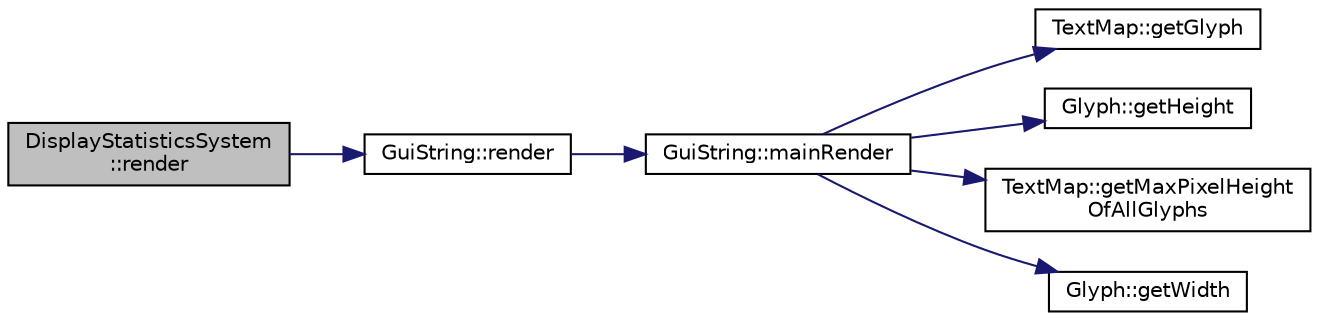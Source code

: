 digraph "DisplayStatisticsSystem::render"
{
 // INTERACTIVE_SVG=YES
 // LATEX_PDF_SIZE
  edge [fontname="Helvetica",fontsize="10",labelfontname="Helvetica",labelfontsize="10"];
  node [fontname="Helvetica",fontsize="10",shape=record];
  rankdir="LR";
  Node1 [label="DisplayStatisticsSystem\l::render",height=0.2,width=0.4,color="black", fillcolor="grey75", style="filled", fontcolor="black",tooltip=" "];
  Node1 -> Node2 [color="midnightblue",fontsize="10",style="solid",fontname="Helvetica"];
  Node2 [label="GuiString::render",height=0.2,width=0.4,color="black", fillcolor="white", style="filled",URL="$dd/df5/class_gui_string.html#ad0f15cbdb97efa9caa42cf9f3a6b4314",tooltip=" "];
  Node2 -> Node3 [color="midnightblue",fontsize="10",style="solid",fontname="Helvetica"];
  Node3 [label="GuiString::mainRender",height=0.2,width=0.4,color="black", fillcolor="white", style="filled",URL="$dd/df5/class_gui_string.html#a2de41389b7f44064a13193fc8d8f7822",tooltip=" "];
  Node3 -> Node4 [color="midnightblue",fontsize="10",style="solid",fontname="Helvetica"];
  Node4 [label="TextMap::getGlyph",height=0.2,width=0.4,color="black", fillcolor="white", style="filled",URL="$db/d74/class_text_map.html#aa255b018cda98630ea032d99431e5c08",tooltip=" "];
  Node3 -> Node5 [color="midnightblue",fontsize="10",style="solid",fontname="Helvetica"];
  Node5 [label="Glyph::getHeight",height=0.2,width=0.4,color="black", fillcolor="white", style="filled",URL="$db/db4/struct_glyph.html#acde78c0f1f504ded10a319581b7ff8cf",tooltip=" "];
  Node3 -> Node6 [color="midnightblue",fontsize="10",style="solid",fontname="Helvetica"];
  Node6 [label="TextMap::getMaxPixelHeight\lOfAllGlyphs",height=0.2,width=0.4,color="black", fillcolor="white", style="filled",URL="$db/d74/class_text_map.html#a51dea925ea75100dd8221e9415959baf",tooltip=" "];
  Node3 -> Node7 [color="midnightblue",fontsize="10",style="solid",fontname="Helvetica"];
  Node7 [label="Glyph::getWidth",height=0.2,width=0.4,color="black", fillcolor="white", style="filled",URL="$db/db4/struct_glyph.html#a838940af793d410d6208d71a8691c24c",tooltip=" "];
}
